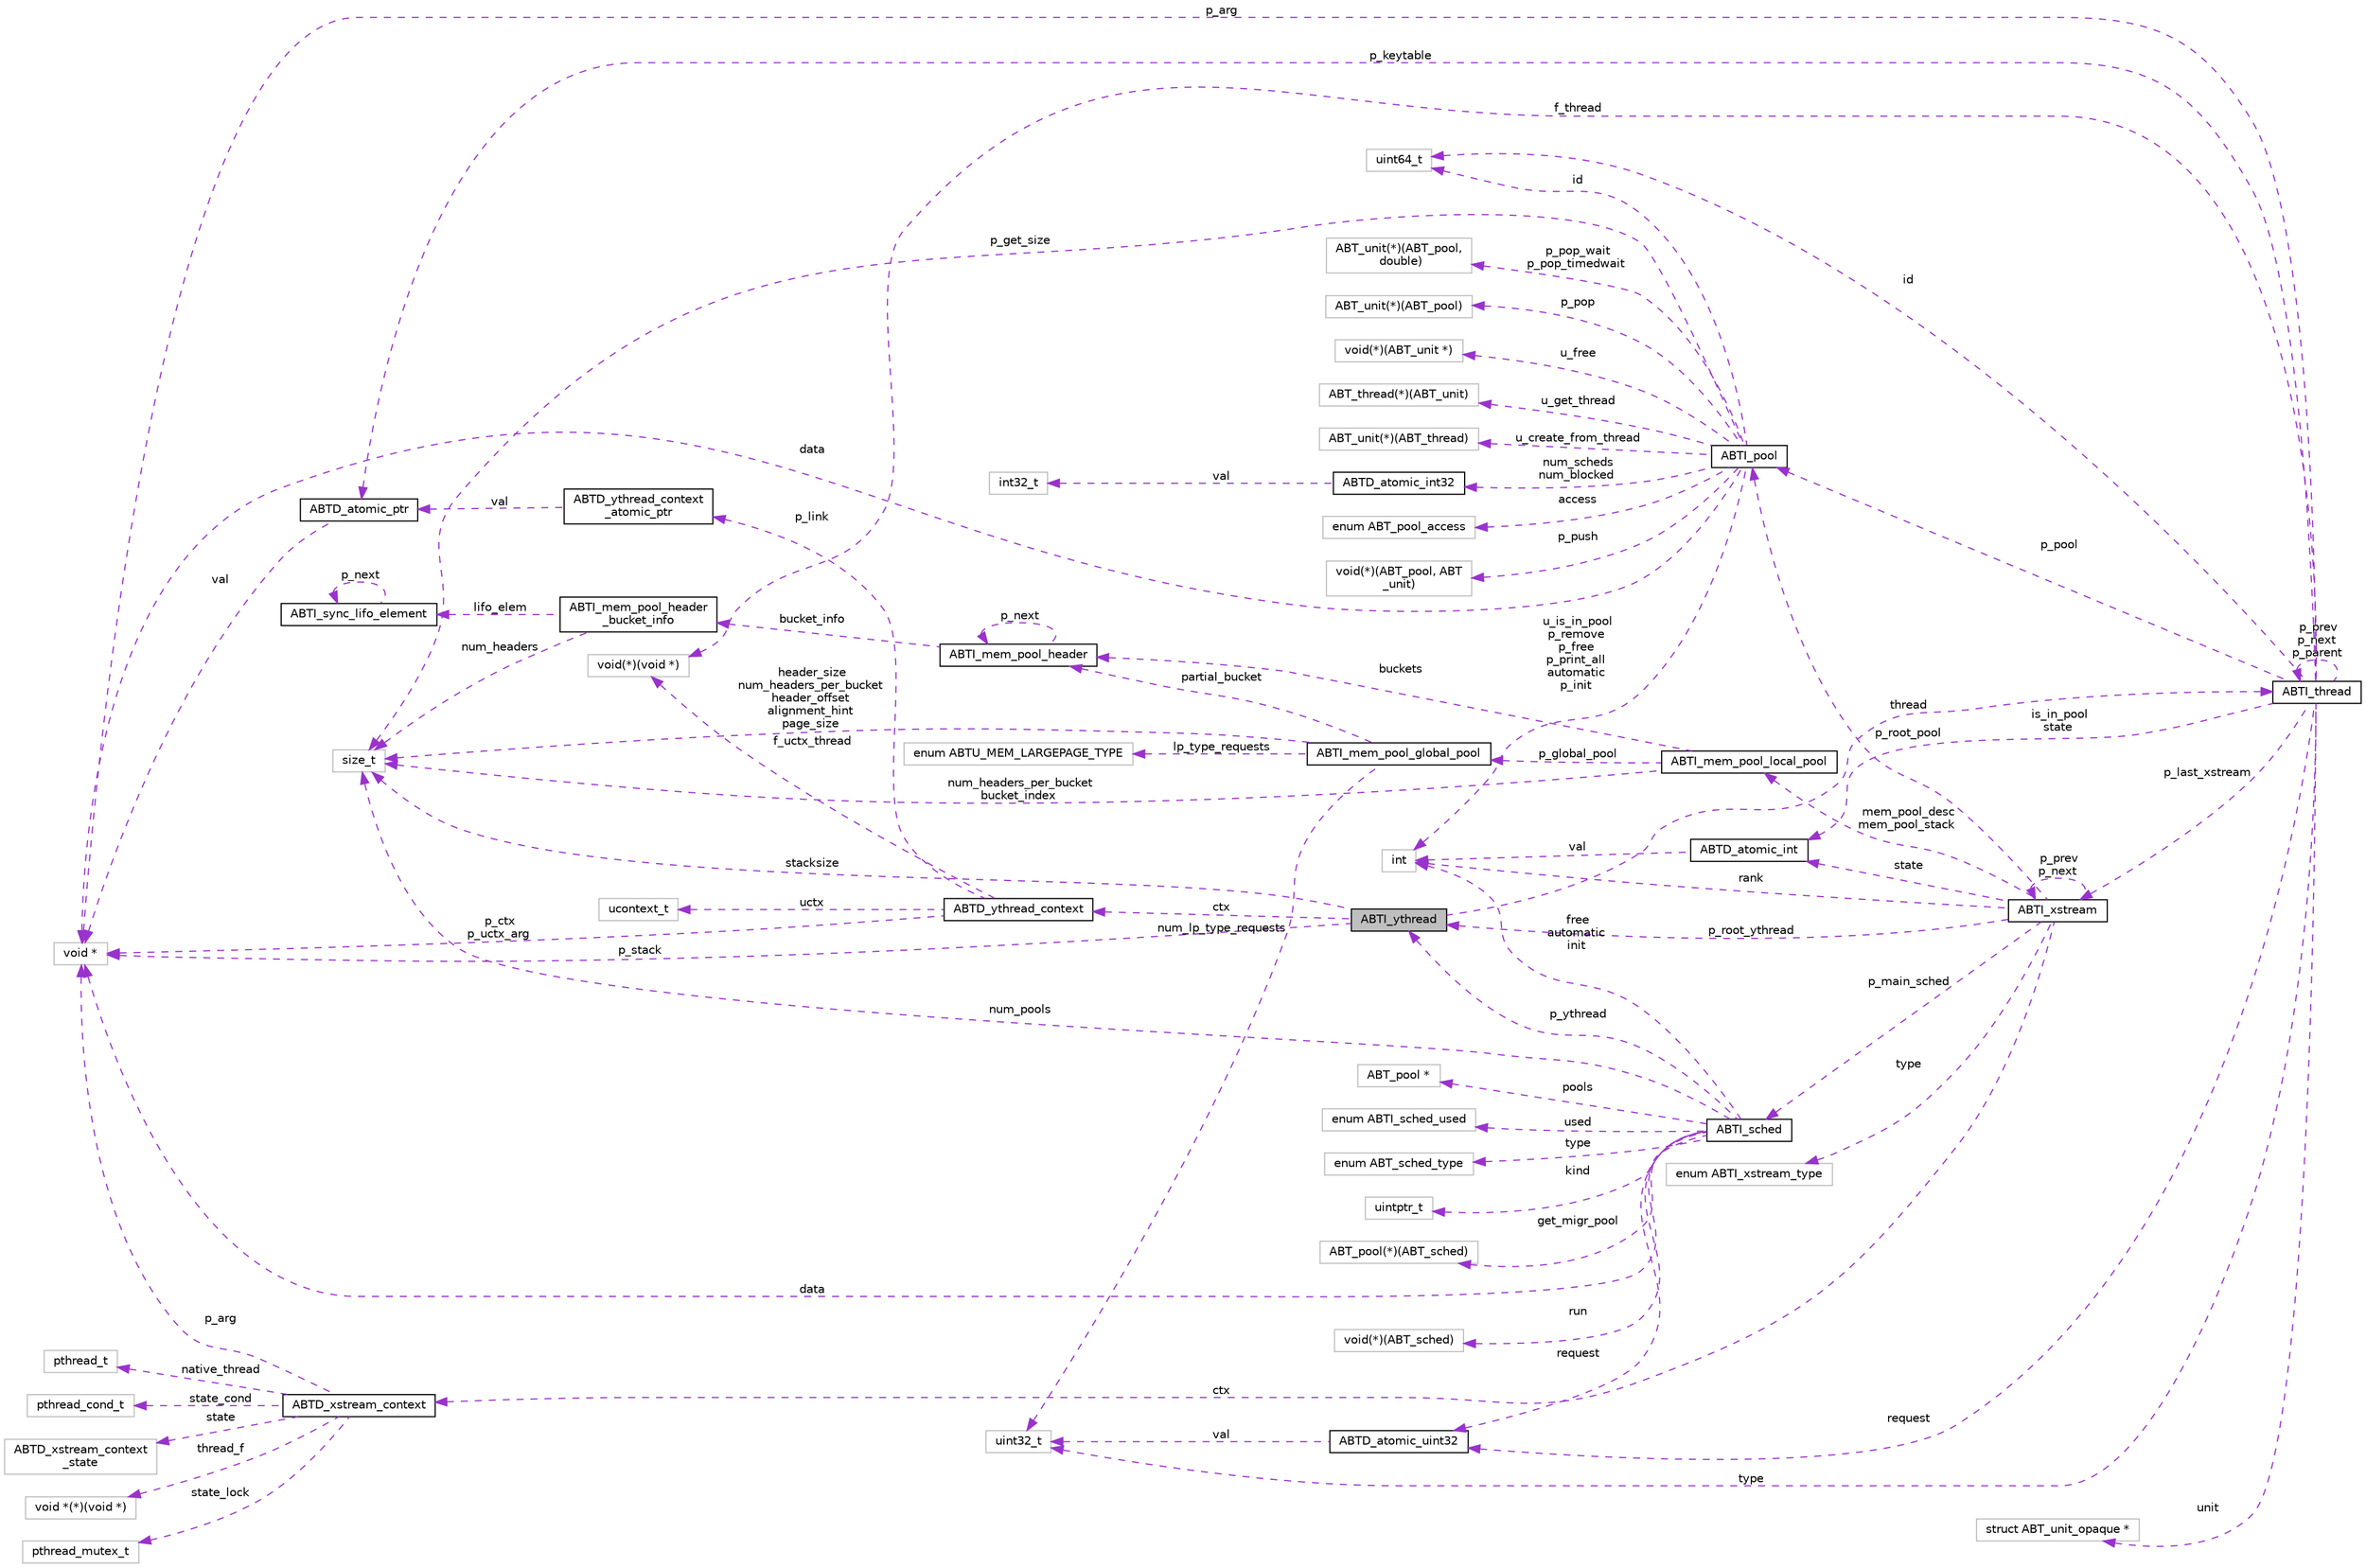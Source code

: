 digraph "ABTI_ythread"
{
 // LATEX_PDF_SIZE
  edge [fontname="Helvetica",fontsize="10",labelfontname="Helvetica",labelfontsize="10"];
  node [fontname="Helvetica",fontsize="10",shape=record];
  rankdir="LR";
  Node1 [label="ABTI_ythread",height=0.2,width=0.4,color="black", fillcolor="grey75", style="filled", fontcolor="black",tooltip=" "];
  Node2 -> Node1 [dir="back",color="darkorchid3",fontsize="10",style="dashed",label=" thread" ,fontname="Helvetica"];
  Node2 [label="ABTI_thread",height=0.2,width=0.4,color="black", fillcolor="white", style="filled",URL="$d3/d55/structABTI__thread.html",tooltip=" "];
  Node3 -> Node2 [dir="back",color="darkorchid3",fontsize="10",style="dashed",label=" f_thread" ,fontname="Helvetica"];
  Node3 [label="void(*)(void *)",height=0.2,width=0.4,color="grey75", fillcolor="white", style="filled",tooltip=" "];
  Node4 -> Node2 [dir="back",color="darkorchid3",fontsize="10",style="dashed",label=" id" ,fontname="Helvetica"];
  Node4 [label="uint64_t",height=0.2,width=0.4,color="grey75", fillcolor="white", style="filled",tooltip=" "];
  Node2 -> Node2 [dir="back",color="darkorchid3",fontsize="10",style="dashed",label=" p_prev\np_next\np_parent" ,fontname="Helvetica"];
  Node5 -> Node2 [dir="back",color="darkorchid3",fontsize="10",style="dashed",label=" p_pool" ,fontname="Helvetica"];
  Node5 [label="ABTI_pool",height=0.2,width=0.4,color="black", fillcolor="white", style="filled",URL="$df/d65/structABTI__pool.html",tooltip=" "];
  Node6 -> Node5 [dir="back",color="darkorchid3",fontsize="10",style="dashed",label=" u_free" ,fontname="Helvetica"];
  Node6 [label="void(*)(ABT_unit *)",height=0.2,width=0.4,color="grey75", fillcolor="white", style="filled",tooltip=" "];
  Node7 -> Node5 [dir="back",color="darkorchid3",fontsize="10",style="dashed",label=" u_get_thread" ,fontname="Helvetica"];
  Node7 [label="ABT_thread(*)(ABT_unit)",height=0.2,width=0.4,color="grey75", fillcolor="white", style="filled",tooltip=" "];
  Node8 -> Node5 [dir="back",color="darkorchid3",fontsize="10",style="dashed",label=" u_create_from_thread" ,fontname="Helvetica"];
  Node8 [label="ABT_unit(*)(ABT_thread)",height=0.2,width=0.4,color="grey75", fillcolor="white", style="filled",tooltip=" "];
  Node4 -> Node5 [dir="back",color="darkorchid3",fontsize="10",style="dashed",label=" id" ,fontname="Helvetica"];
  Node9 -> Node5 [dir="back",color="darkorchid3",fontsize="10",style="dashed",label=" access" ,fontname="Helvetica"];
  Node9 [label="enum ABT_pool_access",height=0.2,width=0.4,color="grey75", fillcolor="white", style="filled",tooltip=" "];
  Node10 -> Node5 [dir="back",color="darkorchid3",fontsize="10",style="dashed",label=" p_push" ,fontname="Helvetica"];
  Node10 [label="void(*)(ABT_pool, ABT\l_unit)",height=0.2,width=0.4,color="grey75", fillcolor="white", style="filled",tooltip=" "];
  Node11 -> Node5 [dir="back",color="darkorchid3",fontsize="10",style="dashed",label=" p_get_size" ,fontname="Helvetica"];
  Node11 [label="size_t",height=0.2,width=0.4,color="grey75", fillcolor="white", style="filled",tooltip=" "];
  Node12 -> Node5 [dir="back",color="darkorchid3",fontsize="10",style="dashed",label=" p_pop_wait\np_pop_timedwait" ,fontname="Helvetica"];
  Node12 [label="ABT_unit(*)(ABT_pool,\l double)",height=0.2,width=0.4,color="grey75", fillcolor="white", style="filled",tooltip=" "];
  Node13 -> Node5 [dir="back",color="darkorchid3",fontsize="10",style="dashed",label=" u_is_in_pool\np_remove\np_free\np_print_all\nautomatic\np_init" ,fontname="Helvetica"];
  Node13 [label="int",height=0.2,width=0.4,color="grey75", fillcolor="white", style="filled",tooltip=" "];
  Node14 -> Node5 [dir="back",color="darkorchid3",fontsize="10",style="dashed",label=" num_scheds\nnum_blocked" ,fontname="Helvetica"];
  Node14 [label="ABTD_atomic_int32",height=0.2,width=0.4,color="black", fillcolor="white", style="filled",URL="$db/d9a/structABTD__atomic__int32.html",tooltip=" "];
  Node15 -> Node14 [dir="back",color="darkorchid3",fontsize="10",style="dashed",label=" val" ,fontname="Helvetica"];
  Node15 [label="int32_t",height=0.2,width=0.4,color="grey75", fillcolor="white", style="filled",tooltip=" "];
  Node16 -> Node5 [dir="back",color="darkorchid3",fontsize="10",style="dashed",label=" p_pop" ,fontname="Helvetica"];
  Node16 [label="ABT_unit(*)(ABT_pool)",height=0.2,width=0.4,color="grey75", fillcolor="white", style="filled",tooltip=" "];
  Node17 -> Node5 [dir="back",color="darkorchid3",fontsize="10",style="dashed",label=" data" ,fontname="Helvetica"];
  Node17 [label="void *",height=0.2,width=0.4,color="grey75", fillcolor="white", style="filled",tooltip=" "];
  Node18 -> Node2 [dir="back",color="darkorchid3",fontsize="10",style="dashed",label=" p_last_xstream" ,fontname="Helvetica"];
  Node18 [label="ABTI_xstream",height=0.2,width=0.4,color="black", fillcolor="white", style="filled",URL="$dc/d3f/structABTI__xstream.html",tooltip=" "];
  Node19 -> Node18 [dir="back",color="darkorchid3",fontsize="10",style="dashed",label=" ctx" ,fontname="Helvetica"];
  Node19 [label="ABTD_xstream_context",height=0.2,width=0.4,color="black", fillcolor="white", style="filled",URL="$df/dec/structABTD__xstream__context.html",tooltip=" "];
  Node20 -> Node19 [dir="back",color="darkorchid3",fontsize="10",style="dashed",label=" state" ,fontname="Helvetica"];
  Node20 [label="ABTD_xstream_context\l_state",height=0.2,width=0.4,color="grey75", fillcolor="white", style="filled",tooltip=" "];
  Node21 -> Node19 [dir="back",color="darkorchid3",fontsize="10",style="dashed",label=" thread_f" ,fontname="Helvetica"];
  Node21 [label="void *(*)(void *)",height=0.2,width=0.4,color="grey75", fillcolor="white", style="filled",tooltip=" "];
  Node22 -> Node19 [dir="back",color="darkorchid3",fontsize="10",style="dashed",label=" state_lock" ,fontname="Helvetica"];
  Node22 [label="pthread_mutex_t",height=0.2,width=0.4,color="grey75", fillcolor="white", style="filled",tooltip=" "];
  Node23 -> Node19 [dir="back",color="darkorchid3",fontsize="10",style="dashed",label=" native_thread" ,fontname="Helvetica"];
  Node23 [label="pthread_t",height=0.2,width=0.4,color="grey75", fillcolor="white", style="filled",tooltip=" "];
  Node24 -> Node19 [dir="back",color="darkorchid3",fontsize="10",style="dashed",label=" state_cond" ,fontname="Helvetica"];
  Node24 [label="pthread_cond_t",height=0.2,width=0.4,color="grey75", fillcolor="white", style="filled",tooltip=" "];
  Node17 -> Node19 [dir="back",color="darkorchid3",fontsize="10",style="dashed",label=" p_arg" ,fontname="Helvetica"];
  Node25 -> Node18 [dir="back",color="darkorchid3",fontsize="10",style="dashed",label=" p_main_sched" ,fontname="Helvetica"];
  Node25 [label="ABTI_sched",height=0.2,width=0.4,color="black", fillcolor="white", style="filled",URL="$d0/dd5/structABTI__sched.html",tooltip=" "];
  Node26 -> Node25 [dir="back",color="darkorchid3",fontsize="10",style="dashed",label=" get_migr_pool" ,fontname="Helvetica"];
  Node26 [label="ABT_pool(*)(ABT_sched)",height=0.2,width=0.4,color="grey75", fillcolor="white", style="filled",tooltip=" "];
  Node1 -> Node25 [dir="back",color="darkorchid3",fontsize="10",style="dashed",label=" p_ythread" ,fontname="Helvetica"];
  Node11 -> Node25 [dir="back",color="darkorchid3",fontsize="10",style="dashed",label=" num_pools" ,fontname="Helvetica"];
  Node13 -> Node25 [dir="back",color="darkorchid3",fontsize="10",style="dashed",label=" free\nautomatic\ninit" ,fontname="Helvetica"];
  Node27 -> Node25 [dir="back",color="darkorchid3",fontsize="10",style="dashed",label=" run" ,fontname="Helvetica"];
  Node27 [label="void(*)(ABT_sched)",height=0.2,width=0.4,color="grey75", fillcolor="white", style="filled",tooltip=" "];
  Node28 -> Node25 [dir="back",color="darkorchid3",fontsize="10",style="dashed",label=" pools" ,fontname="Helvetica"];
  Node28 [label="ABT_pool *",height=0.2,width=0.4,color="grey75", fillcolor="white", style="filled",tooltip=" "];
  Node29 -> Node25 [dir="back",color="darkorchid3",fontsize="10",style="dashed",label=" request" ,fontname="Helvetica"];
  Node29 [label="ABTD_atomic_uint32",height=0.2,width=0.4,color="black", fillcolor="white", style="filled",URL="$db/df7/structABTD__atomic__uint32.html",tooltip=" "];
  Node30 -> Node29 [dir="back",color="darkorchid3",fontsize="10",style="dashed",label=" val" ,fontname="Helvetica"];
  Node30 [label="uint32_t",height=0.2,width=0.4,color="grey75", fillcolor="white", style="filled",tooltip=" "];
  Node31 -> Node25 [dir="back",color="darkorchid3",fontsize="10",style="dashed",label=" used" ,fontname="Helvetica"];
  Node31 [label="enum ABTI_sched_used",height=0.2,width=0.4,color="grey75", fillcolor="white", style="filled",tooltip=" "];
  Node17 -> Node25 [dir="back",color="darkorchid3",fontsize="10",style="dashed",label=" data" ,fontname="Helvetica"];
  Node32 -> Node25 [dir="back",color="darkorchid3",fontsize="10",style="dashed",label=" type" ,fontname="Helvetica"];
  Node32 [label="enum ABT_sched_type",height=0.2,width=0.4,color="grey75", fillcolor="white", style="filled",tooltip=" "];
  Node33 -> Node25 [dir="back",color="darkorchid3",fontsize="10",style="dashed",label=" kind" ,fontname="Helvetica"];
  Node33 [label="uintptr_t",height=0.2,width=0.4,color="grey75", fillcolor="white", style="filled",tooltip=" "];
  Node1 -> Node18 [dir="back",color="darkorchid3",fontsize="10",style="dashed",label=" p_root_ythread" ,fontname="Helvetica"];
  Node5 -> Node18 [dir="back",color="darkorchid3",fontsize="10",style="dashed",label=" p_root_pool" ,fontname="Helvetica"];
  Node34 -> Node18 [dir="back",color="darkorchid3",fontsize="10",style="dashed",label=" type" ,fontname="Helvetica"];
  Node34 [label="enum ABTI_xstream_type",height=0.2,width=0.4,color="grey75", fillcolor="white", style="filled",tooltip=" "];
  Node18 -> Node18 [dir="back",color="darkorchid3",fontsize="10",style="dashed",label=" p_prev\np_next" ,fontname="Helvetica"];
  Node35 -> Node18 [dir="back",color="darkorchid3",fontsize="10",style="dashed",label=" state" ,fontname="Helvetica"];
  Node35 [label="ABTD_atomic_int",height=0.2,width=0.4,color="black", fillcolor="white", style="filled",URL="$d5/df5/structABTD__atomic__int.html",tooltip=" "];
  Node13 -> Node35 [dir="back",color="darkorchid3",fontsize="10",style="dashed",label=" val" ,fontname="Helvetica"];
  Node13 -> Node18 [dir="back",color="darkorchid3",fontsize="10",style="dashed",label=" rank" ,fontname="Helvetica"];
  Node36 -> Node18 [dir="back",color="darkorchid3",fontsize="10",style="dashed",label=" mem_pool_desc\nmem_pool_stack" ,fontname="Helvetica"];
  Node36 [label="ABTI_mem_pool_local_pool",height=0.2,width=0.4,color="black", fillcolor="white", style="filled",URL="$d6/d69/structABTI__mem__pool__local__pool.html",tooltip=" "];
  Node11 -> Node36 [dir="back",color="darkorchid3",fontsize="10",style="dashed",label=" num_headers_per_bucket\nbucket_index" ,fontname="Helvetica"];
  Node37 -> Node36 [dir="back",color="darkorchid3",fontsize="10",style="dashed",label=" buckets" ,fontname="Helvetica"];
  Node37 [label="ABTI_mem_pool_header",height=0.2,width=0.4,color="black", fillcolor="white", style="filled",URL="$de/d24/structABTI__mem__pool__header.html",tooltip=" "];
  Node38 -> Node37 [dir="back",color="darkorchid3",fontsize="10",style="dashed",label=" bucket_info" ,fontname="Helvetica"];
  Node38 [label="ABTI_mem_pool_header\l_bucket_info",height=0.2,width=0.4,color="black", fillcolor="white", style="filled",URL="$d5/d6c/unionABTI__mem__pool__header__bucket__info.html",tooltip=" "];
  Node39 -> Node38 [dir="back",color="darkorchid3",fontsize="10",style="dashed",label=" lifo_elem" ,fontname="Helvetica"];
  Node39 [label="ABTI_sync_lifo_element",height=0.2,width=0.4,color="black", fillcolor="white", style="filled",URL="$de/d30/structABTI__sync__lifo__element.html",tooltip=" "];
  Node39 -> Node39 [dir="back",color="darkorchid3",fontsize="10",style="dashed",label=" p_next" ,fontname="Helvetica"];
  Node11 -> Node38 [dir="back",color="darkorchid3",fontsize="10",style="dashed",label=" num_headers" ,fontname="Helvetica"];
  Node37 -> Node37 [dir="back",color="darkorchid3",fontsize="10",style="dashed",label=" p_next" ,fontname="Helvetica"];
  Node40 -> Node36 [dir="back",color="darkorchid3",fontsize="10",style="dashed",label=" p_global_pool" ,fontname="Helvetica"];
  Node40 [label="ABTI_mem_pool_global_pool",height=0.2,width=0.4,color="black", fillcolor="white", style="filled",URL="$d7/de4/structABTI__mem__pool__global__pool.html",tooltip=" "];
  Node11 -> Node40 [dir="back",color="darkorchid3",fontsize="10",style="dashed",label=" header_size\nnum_headers_per_bucket\nheader_offset\nalignment_hint\npage_size" ,fontname="Helvetica"];
  Node30 -> Node40 [dir="back",color="darkorchid3",fontsize="10",style="dashed",label=" num_lp_type_requests" ,fontname="Helvetica"];
  Node37 -> Node40 [dir="back",color="darkorchid3",fontsize="10",style="dashed",label=" partial_bucket" ,fontname="Helvetica"];
  Node41 -> Node40 [dir="back",color="darkorchid3",fontsize="10",style="dashed",label=" lp_type_requests" ,fontname="Helvetica"];
  Node41 [label="enum ABTU_MEM_LARGEPAGE_TYPE",height=0.2,width=0.4,color="grey75", fillcolor="white", style="filled",tooltip=" "];
  Node30 -> Node2 [dir="back",color="darkorchid3",fontsize="10",style="dashed",label=" type" ,fontname="Helvetica"];
  Node35 -> Node2 [dir="back",color="darkorchid3",fontsize="10",style="dashed",label=" is_in_pool\nstate" ,fontname="Helvetica"];
  Node42 -> Node2 [dir="back",color="darkorchid3",fontsize="10",style="dashed",label=" p_keytable" ,fontname="Helvetica"];
  Node42 [label="ABTD_atomic_ptr",height=0.2,width=0.4,color="black", fillcolor="white", style="filled",URL="$df/d5b/structABTD__atomic__ptr.html",tooltip=" "];
  Node17 -> Node42 [dir="back",color="darkorchid3",fontsize="10",style="dashed",label=" val" ,fontname="Helvetica"];
  Node29 -> Node2 [dir="back",color="darkorchid3",fontsize="10",style="dashed",label=" request" ,fontname="Helvetica"];
  Node17 -> Node2 [dir="back",color="darkorchid3",fontsize="10",style="dashed",label=" p_arg" ,fontname="Helvetica"];
  Node43 -> Node2 [dir="back",color="darkorchid3",fontsize="10",style="dashed",label=" unit" ,fontname="Helvetica"];
  Node43 [label="struct ABT_unit_opaque *",height=0.2,width=0.4,color="grey75", fillcolor="white", style="filled",tooltip=" "];
  Node11 -> Node1 [dir="back",color="darkorchid3",fontsize="10",style="dashed",label=" stacksize" ,fontname="Helvetica"];
  Node44 -> Node1 [dir="back",color="darkorchid3",fontsize="10",style="dashed",label=" ctx" ,fontname="Helvetica"];
  Node44 [label="ABTD_ythread_context",height=0.2,width=0.4,color="black", fillcolor="white", style="filled",URL="$d8/df3/structABTD__ythread__context.html",tooltip=" "];
  Node3 -> Node44 [dir="back",color="darkorchid3",fontsize="10",style="dashed",label=" f_uctx_thread" ,fontname="Helvetica"];
  Node45 -> Node44 [dir="back",color="darkorchid3",fontsize="10",style="dashed",label=" uctx" ,fontname="Helvetica"];
  Node45 [label="ucontext_t",height=0.2,width=0.4,color="grey75", fillcolor="white", style="filled",tooltip=" "];
  Node46 -> Node44 [dir="back",color="darkorchid3",fontsize="10",style="dashed",label=" p_link" ,fontname="Helvetica"];
  Node46 [label="ABTD_ythread_context\l_atomic_ptr",height=0.2,width=0.4,color="black", fillcolor="white", style="filled",URL="$d6/dfc/structABTD__ythread__context__atomic__ptr.html",tooltip=" "];
  Node42 -> Node46 [dir="back",color="darkorchid3",fontsize="10",style="dashed",label=" val" ,fontname="Helvetica"];
  Node17 -> Node44 [dir="back",color="darkorchid3",fontsize="10",style="dashed",label=" p_ctx\np_uctx_arg" ,fontname="Helvetica"];
  Node17 -> Node1 [dir="back",color="darkorchid3",fontsize="10",style="dashed",label=" p_stack" ,fontname="Helvetica"];
}
